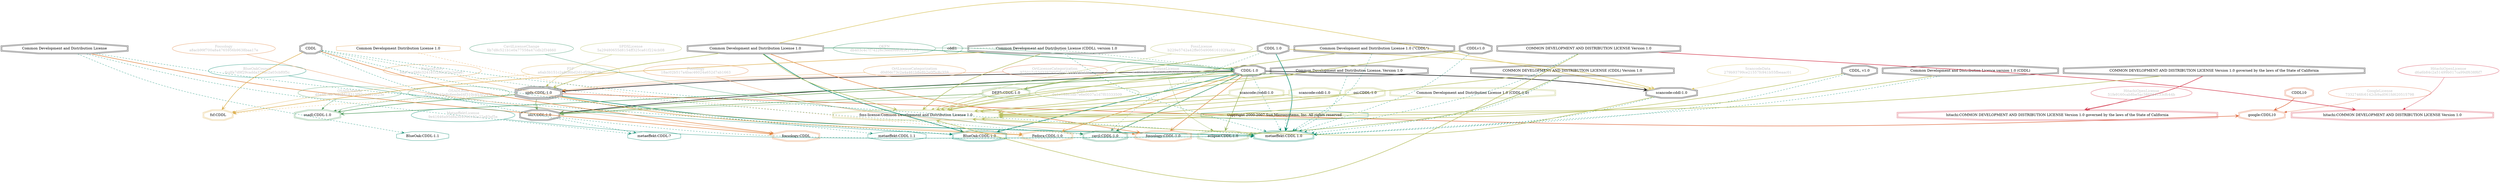 strict digraph {
    node [shape=box];
    graph [splines=curved];
    1141 [label="SPDXLicense\n5a29480655d8154ff325ca61f224cb08"
         ,fontcolor=gray
         ,color="#b8bf62"
         ,fillcolor="beige;1"
         ,shape=ellipse];
    1142 [label="spdx:CDDL-1.0"
         ,shape=tripleoctagon];
    1143 [label="CDDL-1.0"
         ,shape=doubleoctagon];
    1144 [label="Common Development and Distribution License 1.0"
         ,shape=doubleoctagon];
    4948 [label="OSILicense\n0a1e18865db7e6e0037a1d7f03333509"
         ,fontcolor=gray
         ,color="#78ab63"
         ,fillcolor="beige;1"
         ,shape=ellipse];
    4949 [label="osi:CDDL-1.0"
         ,shape=doubleoctagon];
    4950 [label="Common Development and Distribution License, Version 1.0"
         ,shape=doubleoctagon];
    4951 [label="DEP5:CDDL-1.0"
         ,color="#78ab63"
         ,shape=doubleoctagon];
    5641 [label="GoogleLicense\n7332746fc6142cb9ad061fd620515798"
         ,fontcolor=gray
         ,color="#e06f45"
         ,fillcolor="beige;1"
         ,shape=ellipse];
    5642 [label="google:CDDL10"
         ,color="#e06f45"
         ,shape=doubleoctagon];
    5643 [label=CDDL10
         ,color="#e06f45"
         ,shape=doubleoctagon];
    6211 [label="FedoraEntry\n88a7cccf46c324181f2fdc2f3a2e0a67"
         ,fontcolor=gray
         ,color="#e09d4b"
         ,fillcolor="beige;1"
         ,shape=ellipse];
    6212 [label="Fedora:CDDL-1.0"
         ,color="#e09d4b"
         ,shape=doubleoctagon];
    6213 [label="Common Development Distribution License 1.0"
         ,color="#e09d4b"
         ,shape=octagon];
    9378 [label="BlueOakCouncil\n6cdfa7d9f29cadda378ac2a03cbf0f5c"
         ,fontcolor=gray
         ,color="#00876c"
         ,fillcolor="beige;1"
         ,shape=ellipse];
    9379 [label="BlueOak:CDDL-1.0"
         ,color="#00876c"
         ,shape=doubleoctagon];
    9380 [label="Common Development and Distribution License"
         ,shape=doubleoctagon];
    9383 [label="BlueOak:CDDL-1.1"
         ,color="#00876c"
         ,shape=octagon];
    9520 [label="OSADLRule\ne380bfa23e8c6eeded4f310c45303477"
         ,fontcolor=gray
         ,color="#58a066"
         ,fillcolor="beige;1"
         ,shape=ellipse];
    9521 [label="osadl:CDDL-1.0"
         ,color="#58a066"
         ,shape=doubleoctagon];
    9834 [label="OSADLMatrix\nd5a4676b7e2a5618313f93c2d810c23e"
         ,fontcolor=gray
         ,color="#58a066"
         ,fillcolor="beige;1"
         ,shape=ellipse];
    10095 [label="FSF\na6ab3b151c2a8cf6bd2d1cf29af32f6c"
          ,fontcolor=gray
          ,color="#deb256"
          ,fillcolor="beige;1"
          ,shape=ellipse];
    10096 [label="fsf:CDDL"
          ,color="#deb256"
          ,shape=doubleoctagon];
    10097 [label=CDDL
          ,shape=doubleoctagon];
    10098 [label="Common Development and Distribution License (CDDL), version 1.0"
          ,shape=doubleoctagon];
    13599 [label="ScancodeData\n279b93799ce21557fc941b55fbeaac01"
          ,fontcolor=gray
          ,color="#dac767"
          ,fillcolor="beige;1"
          ,shape=ellipse];
    13600 [label="scancode:cddl-1.0"
          ,shape=doubleoctagon];
    13601 [label="CDDL 1.0"
          ,shape=doubleoctagon];
    26089 [label="Fossology\n18ac02b517a4bac46024a652d7ab1663"
          ,fontcolor=gray
          ,color="#e18745"
          ,fillcolor="beige;1"
          ,shape=ellipse];
    26090 [label="fossology:CDDL-1.0"
          ,color="#e18745"
          ,shape=doubleoctagon];
    27207 [label="Fossology\na8acb99f700a8a4765956b9638baa17e"
          ,fontcolor=gray
          ,color="#e18745"
          ,fillcolor="beige;1"
          ,shape=ellipse];
    27208 [label="fossology:CDDL"
          ,color="#e18745"
          ,shape=doubleoctagon];
    28273 [label="OKFN\ndb403c4c7f74226c3eea98e0d5c17125"
          ,fontcolor=gray
          ,color="#379469"
          ,fillcolor="beige;1"
          ,shape=ellipse];
    28274 [label=cddl1
          ,color="#379469"
          ,shape=octagon];
    28614 [label="OrtLicenseCategorization\n975017c53d339795f78ee73334d4bd3b"
          ,fontcolor=gray
          ,color="#e06f45"
          ,fillcolor="beige;1"
          ,shape=ellipse];
    35433 [label="OrtLicenseCategorization\nd0d0dc73c2a4a461b8e8b2e0f5c8c359"
          ,fontcolor=gray
          ,color="#e09d4b"
          ,fillcolor="beige;1"
          ,shape=ellipse];
    36640 [label="CavilLicenseChange\n5b7d8c521b1e0a77558a47cdb2f34660"
          ,fontcolor=gray
          ,color="#379469"
          ,fillcolor="beige;1"
          ,shape=ellipse];
    36641 [label="cavil:CDDL-1.0"
          ,color="#379469"
          ,shape=doubleoctagon];
    40886 [label="metaeffekt:CDDL 1.1"
          ,color="#00876c"
          ,shape=octagon];
    40895 [label="MetaeffektLicense\n9e41646a95d8a3d404d182a22e83af5e"
          ,fontcolor=gray
          ,color="#00876c"
          ,fillcolor="beige;1"
          ,shape=ellipse];
    40896 [label="metaeffekt:CDDL 1.0"
          ,color="#00876c"
          ,shape=doubleoctagon];
    40897 [label="COMMON DEVELOPMENT AND DISTRIBUTION LICENSE (CDDL) Version 1.0"
          ,shape=doubleoctagon];
    40898 [label="Common Development and Distribution License 1.0 (\"CDDL\")"
          ,shape=doubleoctagon];
    40899 [label="CDDL, v1.0"
          ,shape=doubleoctagon];
    40900 [label="CDDLv1.0"
          ,shape=doubleoctagon];
    40901 [label="Common Development and Distribution Licence version 1.0 (CDDL)"
          ,shape=doubleoctagon];
    40902 [label="COMMON DEVELOPMENT AND DISTRIBUTION LICENSE Version 1.0"
          ,shape=doubleoctagon];
    40903 [label="Copyright 2000-2007 Sun Microsystems, Inc. All rights reserved"
          ,color="#00876c"
          ,shape=octagon];
    40905 [label="metaeffekt:CDDL-?"
          ,color="#00876c"
          ,shape=octagon];
    50443 [label="FossLicense\nb229e5742a42ffe054906616102f4a56"
          ,fontcolor=gray
          ,color="#b8bf62"
          ,fillcolor="beige;1"
          ,shape=ellipse];
    50444 [label="foss-license:Common Development and Distribution License 1.0"
          ,color="#b8bf62"
          ,shape=doubleoctagon];
    50445 [label="COMMON DEVELOPMENT AND DISTRIBUTION LICENSE Version 1.0 governed by the laws of the State of California"
          ,shape=doubleoctagon];
    50446 [label="scancode://cddl-1.0"
          ,color="#b8bf62"
          ,shape=doubleoctagon];
    50447 [label="scancode:cddl-1.0"
          ,color="#b8bf62"
          ,shape=doubleoctagon];
    50448 [label="osi:CDDL-1.0"
          ,color="#b8bf62"
          ,shape=doubleoctagon];
    50449 [label="Common Development and Distribution License 1.0 (CDDL-1.0)"
          ,color="#b8bf62"
          ,shape=doubleoctagon];
    51267 [label="HitachiOpenLicense\nd6a6b84c2a51499b017ca99df638f6f7"
          ,fontcolor=gray
          ,color="#d43d51"
          ,fillcolor="beige;1"
          ,shape=ellipse];
    51268 [label="hitachi:COMMON DEVELOPMENT AND DISTRIBUTION LICENSE Version 1.0"
          ,color="#d43d51"
          ,shape=doubleoctagon];
    51314 [label="HitachiOpenLicense\n51fe9160cab8be5ac386864133cfc44b"
          ,fontcolor=gray
          ,color="#d43d51"
          ,fillcolor="beige;1"
          ,shape=ellipse];
    51315 [label="hitachi:COMMON DEVELOPMENT AND DISTRIBUTION LICENSE Version 1.0 governed by the laws of the State of California"
          ,color="#d43d51"
          ,shape=doubleoctagon];
    54264 [label="EclipseLicense\necdfcba4cc82a840e87614eb3e82e93e"
          ,fontcolor=gray
          ,color="#98b561"
          ,fillcolor="beige;1"
          ,shape=ellipse];
    54265 [label="eclipse:CDDL-1.0"
          ,color="#98b561"
          ,shape=doubleoctagon];
    1141 -> 1142 [weight=0.5
                 ,color="#b8bf62"];
    1142 -> 4949 [style=bold
                 ,arrowhead=vee
                 ,weight=0.7
                 ,color="#78ab63"];
    1142 -> 5642 [style=bold
                 ,arrowhead=vee
                 ,weight=0.7
                 ,color="#e06f45"];
    1142 -> 6212 [style=bold
                 ,arrowhead=vee
                 ,weight=0.7
                 ,color="#e09d4b"];
    1142 -> 9521 [style=bold
                 ,arrowhead=vee
                 ,weight=0.7
                 ,color="#58a066"];
    1142 -> 10096 [style=dashed
                  ,arrowhead=vee
                  ,weight=0.5
                  ,color="#deb256"];
    1142 -> 40896 [style=bold
                  ,arrowhead=vee
                  ,weight=0.7
                  ,color="#00876c"];
    1143 -> 1142 [style=bold
                 ,arrowhead=vee
                 ,weight=0.7];
    1143 -> 4949 [style=bold
                 ,arrowhead=vee
                 ,weight=0.7];
    1143 -> 4951 [style=bold
                 ,arrowhead=vee
                 ,weight=0.7
                 ,color="#78ab63"];
    1143 -> 6212 [style=bold
                 ,arrowhead=vee
                 ,weight=0.7
                 ,color="#e09d4b"];
    1143 -> 6212 [style=bold
                 ,arrowhead=vee
                 ,weight=0.7
                 ,color="#e09d4b"];
    1143 -> 9379 [style=bold
                 ,arrowhead=vee
                 ,weight=0.7
                 ,color="#00876c"];
    1143 -> 9521 [style=bold
                 ,arrowhead=vee
                 ,weight=0.7
                 ,color="#58a066"];
    1143 -> 13600 [style=bold
                  ,arrowhead=vee
                  ,weight=0.7];
    1143 -> 26090 [style=bold
                  ,arrowhead=vee
                  ,weight=0.7
                  ,color="#e18745"];
    1143 -> 36641 [style=bold
                  ,arrowhead=vee
                  ,weight=0.7
                  ,color="#379469"];
    1143 -> 36641 [style=bold
                  ,arrowhead=vee
                  ,weight=0.7
                  ,color="#379469"];
    1143 -> 40896 [style=dashed
                  ,arrowhead=vee
                  ,weight=0.5
                  ,color="#00876c"];
    1143 -> 50444 [style=bold
                  ,arrowhead=vee
                  ,weight=0.7
                  ,color="#b8bf62"];
    1143 -> 54265 [style=bold
                  ,arrowhead=vee
                  ,weight=0.7
                  ,color="#98b561"];
    1144 -> 1142 [style=bold
                 ,arrowhead=vee
                 ,weight=0.7
                 ,color="#b8bf62"];
    1144 -> 1143 [style=bold
                 ,arrowhead=vee
                 ,weight=0.7
                 ,color="#379469"];
    1144 -> 9379 [style=bold
                 ,arrowhead=vee
                 ,weight=0.7
                 ,color="#00876c"];
    1144 -> 13600 [style=bold
                  ,arrowhead=vee
                  ,weight=0.7
                  ,color="#dac767"];
    1144 -> 26090 [style=bold
                  ,arrowhead=vee
                  ,weight=0.7
                  ,color="#e18745"];
    1144 -> 50444 [style=bold
                  ,arrowhead=vee
                  ,weight=0.7
                  ,color="#b8bf62"];
    4948 -> 4949 [weight=0.5
                 ,color="#78ab63"];
    4949 -> 40896 [style=dashed
                  ,arrowhead=vee
                  ,weight=0.5
                  ,color="#00876c"];
    4950 -> 4949 [style=bold
                 ,arrowhead=vee
                 ,weight=0.7
                 ,color="#78ab63"];
    4950 -> 40896 [style=dashed
                  ,arrowhead=vee
                  ,weight=0.5
                  ,color="#00876c"];
    4950 -> 50444 [style=bold
                  ,arrowhead=vee
                  ,weight=0.7
                  ,color="#b8bf62"];
    4951 -> 4949 [style=bold
                 ,arrowhead=vee
                 ,weight=0.7
                 ,color="#78ab63"];
    5641 -> 5642 [weight=0.5
                 ,color="#e06f45"];
    5643 -> 5642 [style=bold
                 ,arrowhead=vee
                 ,weight=0.7
                 ,color="#e06f45"];
    6211 -> 6212 [weight=0.5
                 ,color="#e09d4b"];
    6213 -> 6212 [style=dashed
                 ,arrowhead=vee
                 ,weight=0.5
                 ,color="#e09d4b"];
    9378 -> 9379 [weight=0.5
                 ,color="#00876c"];
    9380 -> 9379 [style=dashed
                 ,arrowhead=vee
                 ,weight=0.5
                 ,color="#00876c"];
    9380 -> 9383 [style=dashed
                 ,arrowhead=vee
                 ,weight=0.5
                 ,color="#00876c"];
    9380 -> 27208 [style=bold
                  ,arrowhead=vee
                  ,weight=0.7
                  ,color="#e18745"];
    9380 -> 40905 [style=dashed
                  ,arrowhead=vee
                  ,weight=0.5
                  ,color="#00876c"];
    9520 -> 9521 [weight=0.5
                 ,color="#58a066"];
    9834 -> 9521 [weight=0.5
                 ,color="#58a066"];
    10095 -> 10096 [weight=0.5
                   ,color="#deb256"];
    10097 -> 10096 [style=bold
                   ,arrowhead=vee
                   ,weight=0.7
                   ,color="#deb256"];
    10097 -> 27208 [style=bold
                   ,arrowhead=vee
                   ,weight=0.7
                   ,color="#e18745"];
    10097 -> 36641 [style=dashed
                   ,arrowhead=vee
                   ,weight=0.5
                   ,color="#379469"];
    10097 -> 40886 [style=dashed
                   ,arrowhead=vee
                   ,weight=0.5
                   ,color="#00876c"];
    10097 -> 40896 [style=dashed
                   ,arrowhead=vee
                   ,weight=0.5
                   ,color="#00876c"];
    10097 -> 40905 [style=dashed
                   ,arrowhead=vee
                   ,weight=0.5
                   ,color="#00876c"];
    10098 -> 10096 [style=bold
                   ,arrowhead=vee
                   ,weight=0.7
                   ,color="#deb256"];
    10098 -> 40896 [style=dashed
                   ,arrowhead=vee
                   ,weight=0.5
                   ,color="#00876c"];
    10098 -> 50444 [style=bold
                   ,arrowhead=vee
                   ,weight=0.7
                   ,color="#b8bf62"];
    13599 -> 13600 [weight=0.5
                   ,color="#dac767"];
    13600 -> 40896 [style=dashed
                   ,arrowhead=vee
                   ,weight=0.5
                   ,color="#00876c"];
    13600 -> 50444 [style=bold
                   ,arrowhead=vee
                   ,weight=0.7
                   ,color="#b8bf62"];
    13601 -> 13600 [style=bold
                   ,arrowhead=vee
                   ,weight=0.7
                   ,color="#dac767"];
    13601 -> 36641 [style=dashed
                   ,arrowhead=vee
                   ,weight=0.5
                   ,color="#379469"];
    13601 -> 40896 [style=bold
                   ,arrowhead=vee
                   ,weight=0.7
                   ,color="#00876c"];
    13601 -> 50444 [style=bold
                   ,arrowhead=vee
                   ,weight=0.7
                   ,color="#b8bf62"];
    26089 -> 26090 [weight=0.5
                   ,color="#e18745"];
    27207 -> 27208 [weight=0.5
                   ,color="#e18745"];
    28273 -> 1143 [weight=0.5
                  ,color="#379469"];
    28274 -> 1143 [style=dashed
                  ,arrowhead=vee
                  ,weight=0.5
                  ,color="#379469"];
    28614 -> 1142 [weight=0.5
                  ,color="#e06f45"];
    35433 -> 1142 [weight=0.5
                  ,color="#e09d4b"];
    36640 -> 36641 [weight=0.5
                   ,color="#379469"];
    40895 -> 40896 [weight=0.5
                   ,color="#00876c"];
    40897 -> 40896 [style=dashed
                   ,arrowhead=vee
                   ,weight=0.5
                   ,color="#00876c"];
    40897 -> 50444 [style=bold
                   ,arrowhead=vee
                   ,weight=0.7
                   ,color="#b8bf62"];
    40897 -> 54265 [style=bold
                   ,arrowhead=vee
                   ,weight=0.7
                   ,color="#98b561"];
    40898 -> 40896 [style=dashed
                   ,arrowhead=vee
                   ,weight=0.5
                   ,color="#00876c"];
    40898 -> 50444 [style=bold
                   ,arrowhead=vee
                   ,weight=0.7
                   ,color="#b8bf62"];
    40899 -> 40896 [style=dashed
                   ,arrowhead=vee
                   ,weight=0.5
                   ,color="#00876c"];
    40899 -> 50444 [style=bold
                   ,arrowhead=vee
                   ,weight=0.7
                   ,color="#b8bf62"];
    40900 -> 40896 [style=dashed
                   ,arrowhead=vee
                   ,weight=0.5
                   ,color="#00876c"];
    40900 -> 50444 [style=bold
                   ,arrowhead=vee
                   ,weight=0.7
                   ,color="#b8bf62"];
    40901 -> 40896 [style=dashed
                   ,arrowhead=vee
                   ,weight=0.5
                   ,color="#00876c"];
    40901 -> 50444 [style=bold
                   ,arrowhead=vee
                   ,weight=0.7
                   ,color="#b8bf62"];
    40902 -> 40896 [style=dashed
                   ,arrowhead=vee
                   ,weight=0.5
                   ,color="#00876c"];
    40902 -> 50444 [style=bold
                   ,arrowhead=vee
                   ,weight=0.7
                   ,color="#b8bf62"];
    40902 -> 51268 [style=bold
                   ,arrowhead=vee
                   ,weight=0.7
                   ,color="#d43d51"];
    40903 -> 40896 [style=dashed
                   ,arrowhead=vee
                   ,weight=0.5
                   ,color="#00876c"];
    50443 -> 50444 [weight=0.5
                   ,color="#b8bf62"];
    50445 -> 50444 [style=bold
                   ,arrowhead=vee
                   ,weight=0.7
                   ,color="#b8bf62"];
    50445 -> 51315 [style=bold
                   ,arrowhead=vee
                   ,weight=0.7
                   ,color="#d43d51"];
    50446 -> 50444 [style=bold
                   ,arrowhead=vee
                   ,weight=0.7
                   ,color="#b8bf62"];
    50447 -> 50444 [style=bold
                   ,arrowhead=vee
                   ,weight=0.7
                   ,color="#b8bf62"];
    50448 -> 50444 [style=bold
                   ,arrowhead=vee
                   ,weight=0.7
                   ,color="#b8bf62"];
    50449 -> 50444 [style=bold
                   ,arrowhead=vee
                   ,weight=0.7
                   ,color="#b8bf62"];
    51267 -> 51268 [weight=0.5
                   ,color="#d43d51"];
    51314 -> 51315 [weight=0.5
                   ,color="#d43d51"];
    54264 -> 54265 [weight=0.5
                   ,color="#98b561"];
}
